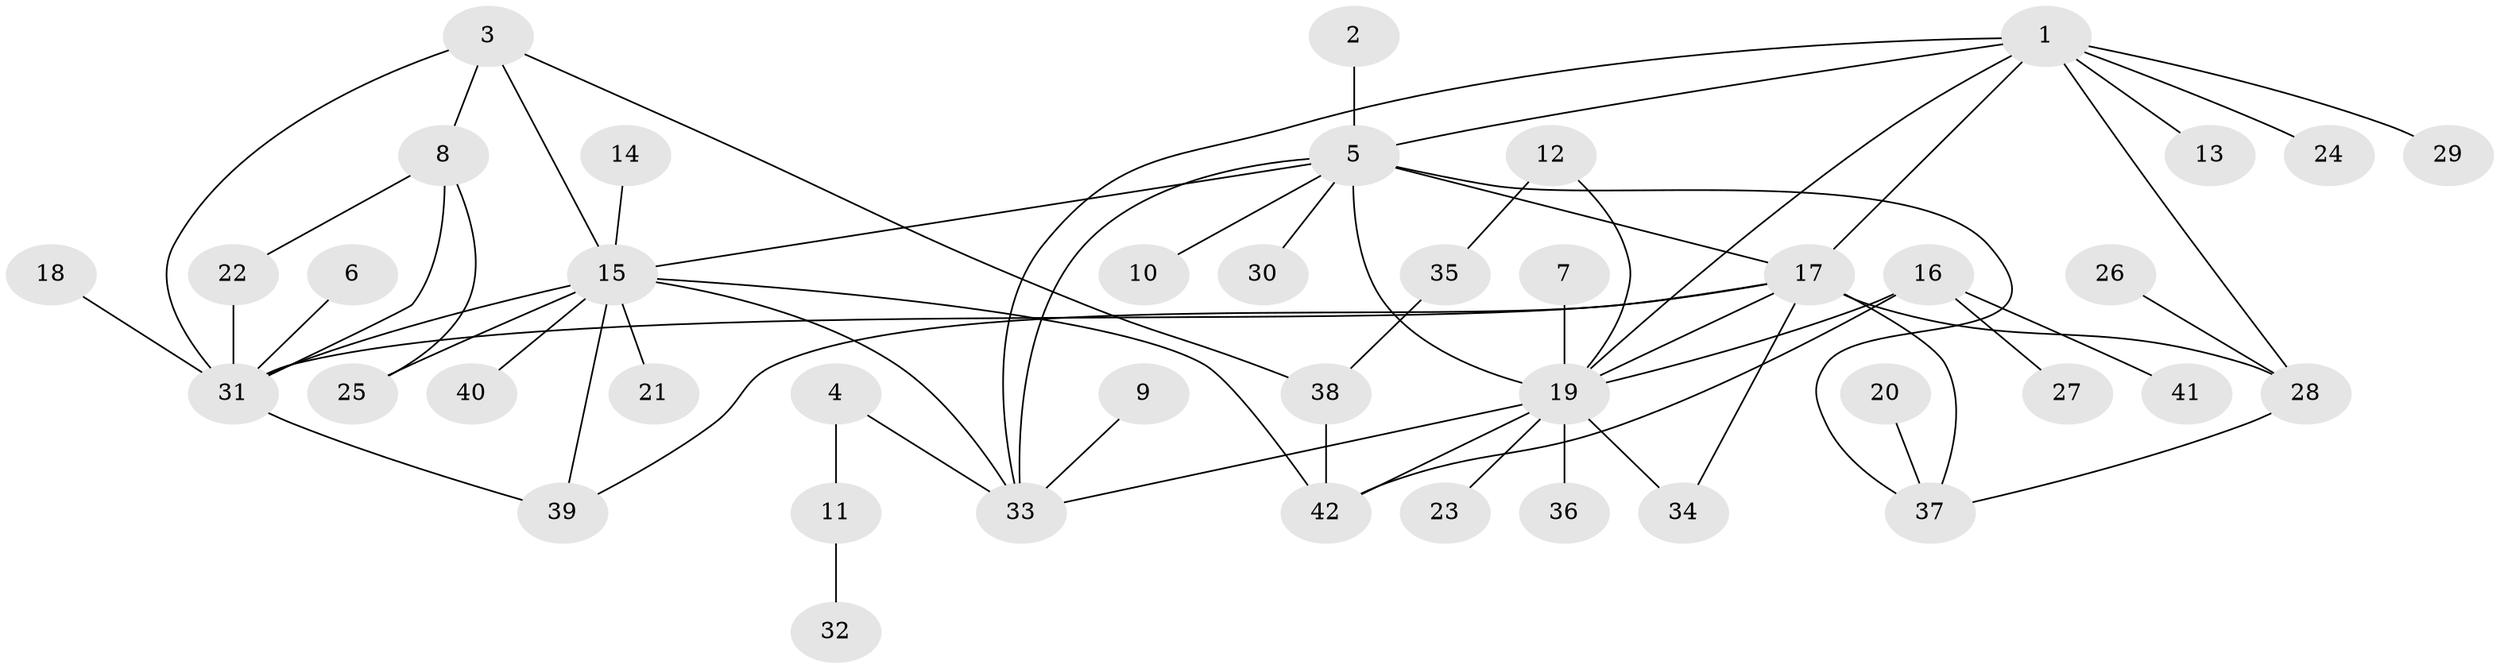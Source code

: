 // original degree distribution, {10: 0.05084745762711865, 15: 0.01694915254237288, 11: 0.01694915254237288, 8: 0.01694915254237288, 7: 0.01694915254237288, 3: 0.15254237288135594, 2: 0.1864406779661017, 4: 0.06779661016949153, 1: 0.4406779661016949, 5: 0.03389830508474576}
// Generated by graph-tools (version 1.1) at 2025/36/03/04/25 23:36:45]
// undirected, 42 vertices, 62 edges
graph export_dot {
  node [color=gray90,style=filled];
  1;
  2;
  3;
  4;
  5;
  6;
  7;
  8;
  9;
  10;
  11;
  12;
  13;
  14;
  15;
  16;
  17;
  18;
  19;
  20;
  21;
  22;
  23;
  24;
  25;
  26;
  27;
  28;
  29;
  30;
  31;
  32;
  33;
  34;
  35;
  36;
  37;
  38;
  39;
  40;
  41;
  42;
  1 -- 5 [weight=1.0];
  1 -- 13 [weight=1.0];
  1 -- 17 [weight=1.0];
  1 -- 19 [weight=1.0];
  1 -- 24 [weight=1.0];
  1 -- 28 [weight=1.0];
  1 -- 29 [weight=1.0];
  1 -- 33 [weight=1.0];
  2 -- 5 [weight=1.0];
  3 -- 8 [weight=1.0];
  3 -- 15 [weight=1.0];
  3 -- 31 [weight=1.0];
  3 -- 38 [weight=1.0];
  4 -- 11 [weight=1.0];
  4 -- 33 [weight=1.0];
  5 -- 10 [weight=1.0];
  5 -- 15 [weight=1.0];
  5 -- 17 [weight=1.0];
  5 -- 19 [weight=2.0];
  5 -- 30 [weight=1.0];
  5 -- 33 [weight=1.0];
  5 -- 37 [weight=1.0];
  6 -- 31 [weight=1.0];
  7 -- 19 [weight=1.0];
  8 -- 22 [weight=1.0];
  8 -- 25 [weight=1.0];
  8 -- 31 [weight=1.0];
  9 -- 33 [weight=1.0];
  11 -- 32 [weight=1.0];
  12 -- 19 [weight=1.0];
  12 -- 35 [weight=1.0];
  14 -- 15 [weight=1.0];
  15 -- 21 [weight=1.0];
  15 -- 25 [weight=1.0];
  15 -- 31 [weight=1.0];
  15 -- 33 [weight=1.0];
  15 -- 39 [weight=1.0];
  15 -- 40 [weight=1.0];
  15 -- 42 [weight=1.0];
  16 -- 19 [weight=1.0];
  16 -- 27 [weight=1.0];
  16 -- 41 [weight=1.0];
  16 -- 42 [weight=1.0];
  17 -- 19 [weight=1.0];
  17 -- 28 [weight=1.0];
  17 -- 31 [weight=1.0];
  17 -- 34 [weight=1.0];
  17 -- 37 [weight=1.0];
  17 -- 39 [weight=1.0];
  18 -- 31 [weight=1.0];
  19 -- 23 [weight=1.0];
  19 -- 33 [weight=1.0];
  19 -- 34 [weight=1.0];
  19 -- 36 [weight=1.0];
  19 -- 42 [weight=1.0];
  20 -- 37 [weight=1.0];
  22 -- 31 [weight=1.0];
  26 -- 28 [weight=1.0];
  28 -- 37 [weight=1.0];
  31 -- 39 [weight=1.0];
  35 -- 38 [weight=1.0];
  38 -- 42 [weight=1.0];
}
